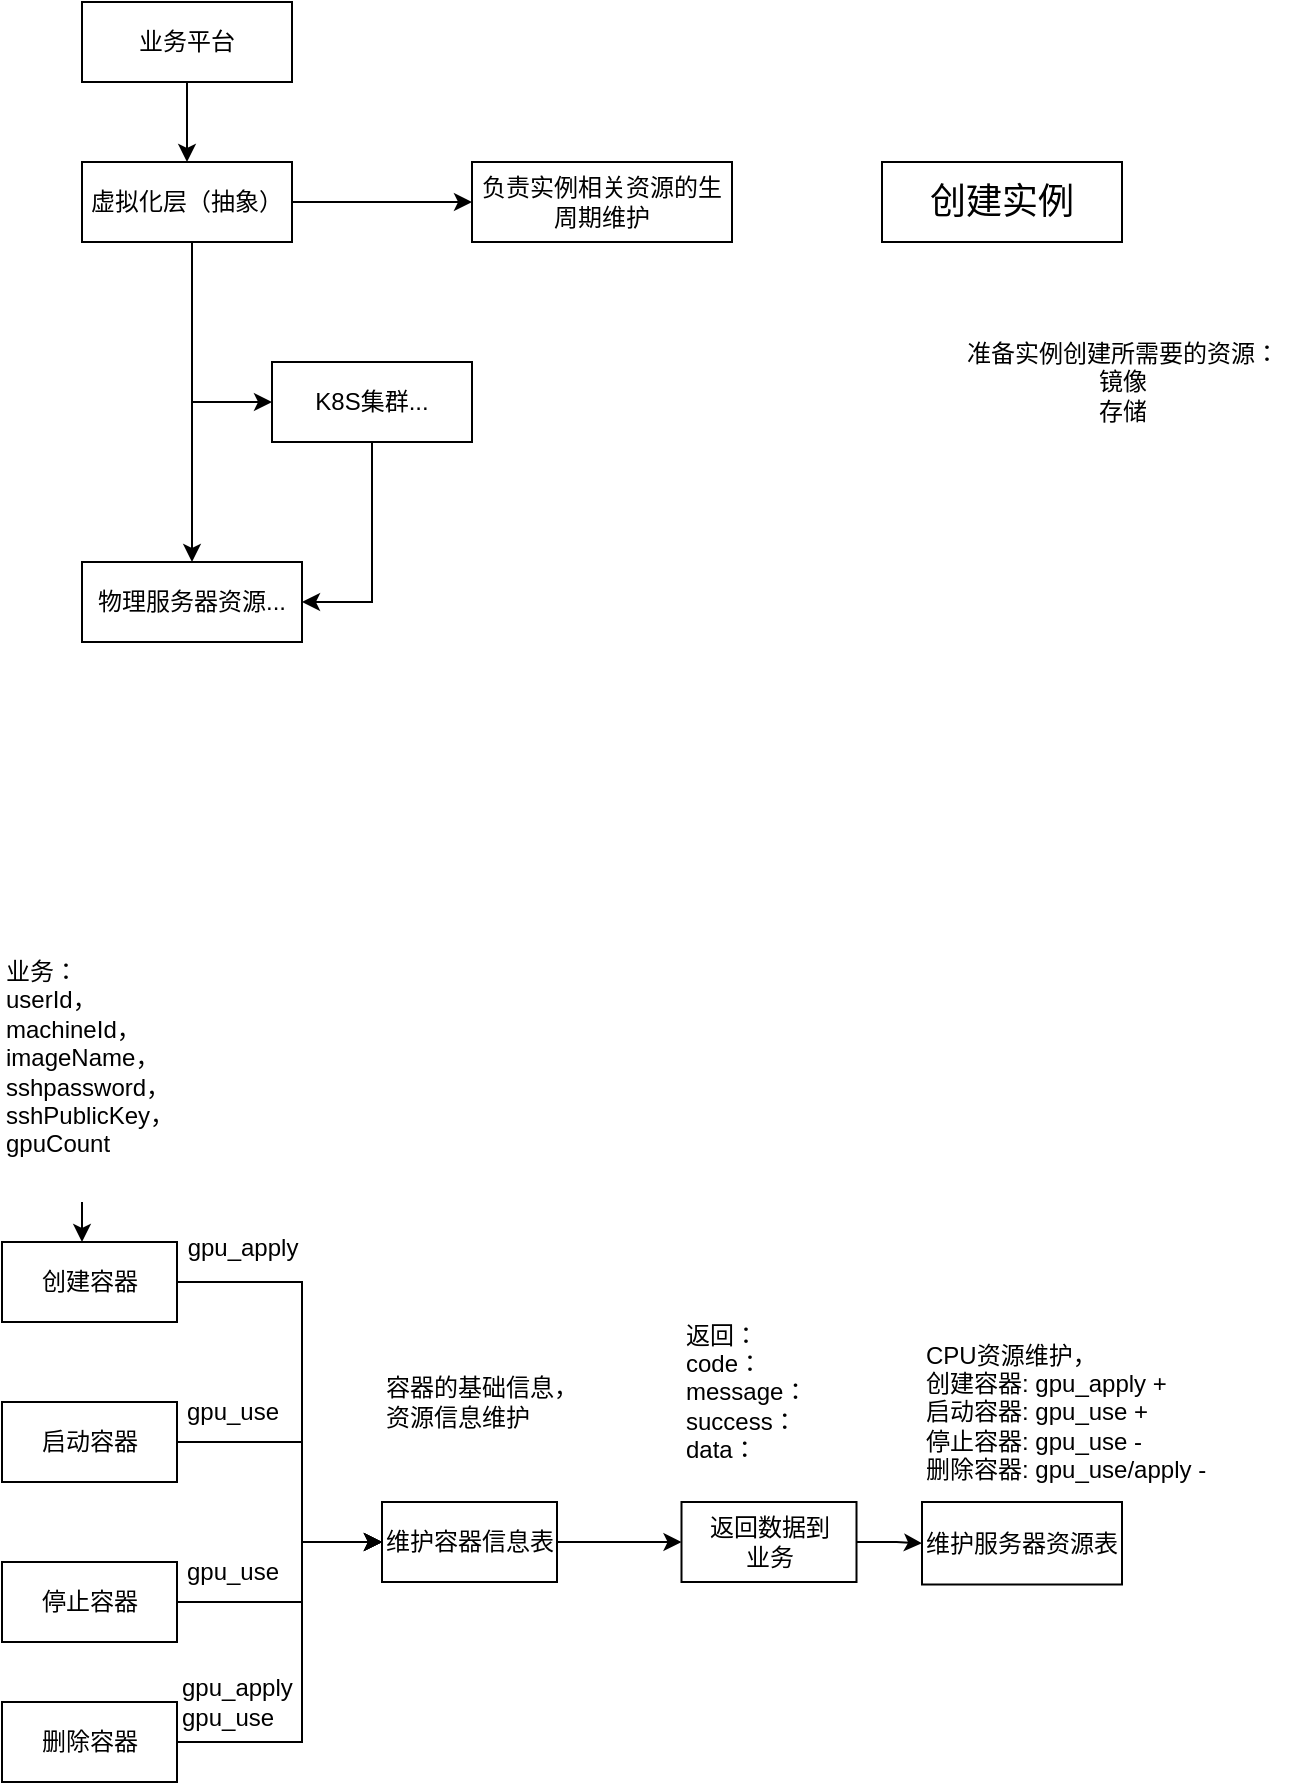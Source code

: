<mxfile version="24.7.6">
  <diagram name="第 1 页" id="KwSZ7kVVmPbDGJ6hqoho">
    <mxGraphModel dx="809" dy="531" grid="1" gridSize="10" guides="1" tooltips="1" connect="1" arrows="1" fold="1" page="1" pageScale="1" pageWidth="827" pageHeight="1169" math="0" shadow="0">
      <root>
        <mxCell id="0" />
        <mxCell id="1" parent="0" />
        <mxCell id="UHZfjMjKsQxdZFrNLwMT-3" value="&lt;font style=&quot;font-size: 18px;&quot;&gt;创建实例&lt;/font&gt;" style="rounded=0;whiteSpace=wrap;html=1;" vertex="1" parent="1">
          <mxGeometry x="480" y="240" width="120" height="40" as="geometry" />
        </mxCell>
        <mxCell id="UHZfjMjKsQxdZFrNLwMT-4" value="准备实例创建所需要的资源：&lt;br&gt;镜像&lt;div&gt;存储&lt;/div&gt;" style="text;html=1;align=center;verticalAlign=middle;resizable=0;points=[];autosize=1;strokeColor=none;fillColor=none;" vertex="1" parent="1">
          <mxGeometry x="510" y="320" width="180" height="60" as="geometry" />
        </mxCell>
        <mxCell id="UHZfjMjKsQxdZFrNLwMT-17" style="edgeStyle=orthogonalEdgeStyle;rounded=0;orthogonalLoop=1;jettySize=auto;html=1;exitX=1;exitY=0.5;exitDx=0;exitDy=0;" edge="1" parent="1" source="UHZfjMjKsQxdZFrNLwMT-5">
          <mxGeometry relative="1" as="geometry">
            <mxPoint x="185.069" y="180.034" as="targetPoint" />
          </mxGeometry>
        </mxCell>
        <mxCell id="UHZfjMjKsQxdZFrNLwMT-5" value="业务平台" style="rounded=0;whiteSpace=wrap;html=1;" vertex="1" parent="1">
          <mxGeometry x="80" y="160" width="105" height="40" as="geometry" />
        </mxCell>
        <mxCell id="UHZfjMjKsQxdZFrNLwMT-14" value="" style="edgeStyle=orthogonalEdgeStyle;rounded=0;orthogonalLoop=1;jettySize=auto;html=1;" edge="1" parent="1" source="UHZfjMjKsQxdZFrNLwMT-6" target="UHZfjMjKsQxdZFrNLwMT-13">
          <mxGeometry relative="1" as="geometry" />
        </mxCell>
        <mxCell id="UHZfjMjKsQxdZFrNLwMT-6" value="虚拟化层（抽象）" style="rounded=0;whiteSpace=wrap;html=1;" vertex="1" parent="1">
          <mxGeometry x="80" y="240" width="105" height="40" as="geometry" />
        </mxCell>
        <mxCell id="UHZfjMjKsQxdZFrNLwMT-7" value="" style="endArrow=classic;html=1;rounded=0;exitX=0.5;exitY=1;exitDx=0;exitDy=0;" edge="1" parent="1" source="UHZfjMjKsQxdZFrNLwMT-5" target="UHZfjMjKsQxdZFrNLwMT-6">
          <mxGeometry width="50" height="50" relative="1" as="geometry">
            <mxPoint x="295" y="410" as="sourcePoint" />
            <mxPoint x="345" y="360" as="targetPoint" />
          </mxGeometry>
        </mxCell>
        <mxCell id="UHZfjMjKsQxdZFrNLwMT-12" value="" style="edgeStyle=orthogonalEdgeStyle;rounded=0;orthogonalLoop=1;jettySize=auto;html=1;entryX=1;entryY=0.5;entryDx=0;entryDy=0;" edge="1" parent="1" source="UHZfjMjKsQxdZFrNLwMT-8" target="UHZfjMjKsQxdZFrNLwMT-11">
          <mxGeometry relative="1" as="geometry">
            <mxPoint x="195" y="460" as="targetPoint" />
            <Array as="points">
              <mxPoint x="225" y="460" />
            </Array>
          </mxGeometry>
        </mxCell>
        <mxCell id="UHZfjMjKsQxdZFrNLwMT-8" value="K8S集群..." style="rounded=0;whiteSpace=wrap;html=1;" vertex="1" parent="1">
          <mxGeometry x="175" y="340" width="100" height="40" as="geometry" />
        </mxCell>
        <mxCell id="UHZfjMjKsQxdZFrNLwMT-11" value="物理服务器资源..." style="rounded=0;whiteSpace=wrap;html=1;" vertex="1" parent="1">
          <mxGeometry x="80" y="440" width="110" height="40" as="geometry" />
        </mxCell>
        <mxCell id="UHZfjMjKsQxdZFrNLwMT-13" value="负责实例相关资源的生周期维护" style="rounded=0;whiteSpace=wrap;html=1;" vertex="1" parent="1">
          <mxGeometry x="275" y="240" width="130" height="40" as="geometry" />
        </mxCell>
        <mxCell id="UHZfjMjKsQxdZFrNLwMT-15" value="" style="endArrow=classic;html=1;rounded=0;entryX=0;entryY=0.5;entryDx=0;entryDy=0;" edge="1" parent="1" target="UHZfjMjKsQxdZFrNLwMT-8">
          <mxGeometry width="50" height="50" relative="1" as="geometry">
            <mxPoint x="135" y="290" as="sourcePoint" />
            <mxPoint x="345" y="290" as="targetPoint" />
            <Array as="points">
              <mxPoint x="135" y="330" />
              <mxPoint x="135" y="360" />
            </Array>
          </mxGeometry>
        </mxCell>
        <mxCell id="UHZfjMjKsQxdZFrNLwMT-16" value="" style="endArrow=classic;html=1;rounded=0;entryX=0.5;entryY=0;entryDx=0;entryDy=0;" edge="1" parent="1" target="UHZfjMjKsQxdZFrNLwMT-11">
          <mxGeometry width="50" height="50" relative="1" as="geometry">
            <mxPoint x="135" y="280" as="sourcePoint" />
            <mxPoint x="225" y="350" as="targetPoint" />
          </mxGeometry>
        </mxCell>
        <mxCell id="UHZfjMjKsQxdZFrNLwMT-32" value="" style="edgeStyle=orthogonalEdgeStyle;rounded=0;orthogonalLoop=1;jettySize=auto;html=1;" edge="1" parent="1" source="UHZfjMjKsQxdZFrNLwMT-18" target="UHZfjMjKsQxdZFrNLwMT-31">
          <mxGeometry relative="1" as="geometry">
            <Array as="points">
              <mxPoint x="190" y="800" />
              <mxPoint x="190" y="930" />
            </Array>
          </mxGeometry>
        </mxCell>
        <mxCell id="UHZfjMjKsQxdZFrNLwMT-18" value="创建容器" style="rounded=0;whiteSpace=wrap;html=1;" vertex="1" parent="1">
          <mxGeometry x="40" y="780" width="87.5" height="40" as="geometry" />
        </mxCell>
        <mxCell id="UHZfjMjKsQxdZFrNLwMT-44" value="" style="edgeStyle=orthogonalEdgeStyle;rounded=0;orthogonalLoop=1;jettySize=auto;html=1;exitX=1;exitY=0.5;exitDx=0;exitDy=0;" edge="1" parent="1" source="UHZfjMjKsQxdZFrNLwMT-19" target="UHZfjMjKsQxdZFrNLwMT-31">
          <mxGeometry relative="1" as="geometry">
            <Array as="points">
              <mxPoint x="190" y="880" />
              <mxPoint x="190" y="930" />
            </Array>
          </mxGeometry>
        </mxCell>
        <mxCell id="UHZfjMjKsQxdZFrNLwMT-19" value="启动容器" style="rounded=0;whiteSpace=wrap;html=1;" vertex="1" parent="1">
          <mxGeometry x="40" y="860" width="87.5" height="40" as="geometry" />
        </mxCell>
        <mxCell id="UHZfjMjKsQxdZFrNLwMT-45" value="" style="edgeStyle=orthogonalEdgeStyle;rounded=0;orthogonalLoop=1;jettySize=auto;html=1;" edge="1" parent="1" source="UHZfjMjKsQxdZFrNLwMT-20" target="UHZfjMjKsQxdZFrNLwMT-31">
          <mxGeometry relative="1" as="geometry">
            <Array as="points">
              <mxPoint x="190" y="960" />
              <mxPoint x="190" y="930" />
            </Array>
          </mxGeometry>
        </mxCell>
        <mxCell id="UHZfjMjKsQxdZFrNLwMT-20" value="停止容器" style="rounded=0;whiteSpace=wrap;html=1;" vertex="1" parent="1">
          <mxGeometry x="40" y="940" width="87.5" height="40" as="geometry" />
        </mxCell>
        <mxCell id="UHZfjMjKsQxdZFrNLwMT-47" value="" style="edgeStyle=orthogonalEdgeStyle;rounded=0;orthogonalLoop=1;jettySize=auto;html=1;entryX=0;entryY=0.5;entryDx=0;entryDy=0;" edge="1" parent="1" source="UHZfjMjKsQxdZFrNLwMT-22" target="UHZfjMjKsQxdZFrNLwMT-31">
          <mxGeometry relative="1" as="geometry">
            <mxPoint x="207.5" y="1030" as="targetPoint" />
            <Array as="points">
              <mxPoint x="190" y="1030" />
              <mxPoint x="190" y="930" />
            </Array>
          </mxGeometry>
        </mxCell>
        <mxCell id="UHZfjMjKsQxdZFrNLwMT-22" value="删除容器" style="rounded=0;whiteSpace=wrap;html=1;" vertex="1" parent="1">
          <mxGeometry x="40" y="1010" width="87.5" height="40" as="geometry" />
        </mxCell>
        <mxCell id="UHZfjMjKsQxdZFrNLwMT-38" value="" style="edgeStyle=orthogonalEdgeStyle;rounded=0;orthogonalLoop=1;jettySize=auto;html=1;" edge="1" parent="1" source="UHZfjMjKsQxdZFrNLwMT-25" target="UHZfjMjKsQxdZFrNLwMT-18">
          <mxGeometry relative="1" as="geometry">
            <Array as="points">
              <mxPoint x="80" y="770" />
              <mxPoint x="80" y="770" />
            </Array>
          </mxGeometry>
        </mxCell>
        <mxCell id="UHZfjMjKsQxdZFrNLwMT-25" value="业务：&lt;div&gt;userId，&lt;div&gt;machineId，&lt;/div&gt;&lt;div&gt;imageName，&lt;/div&gt;&lt;div&gt;sshpassword，&lt;/div&gt;&lt;div&gt;sshPublicKey，&lt;/div&gt;&lt;div&gt;gpuCount&lt;div&gt;&lt;br style=&quot;text-wrap: wrap;&quot;&gt;&lt;/div&gt;&lt;/div&gt;&lt;/div&gt;" style="text;html=1;align=left;verticalAlign=middle;resizable=0;points=[];autosize=1;strokeColor=none;fillColor=none;" vertex="1" parent="1">
          <mxGeometry x="40" y="630" width="110" height="130" as="geometry" />
        </mxCell>
        <mxCell id="UHZfjMjKsQxdZFrNLwMT-34" value="" style="edgeStyle=orthogonalEdgeStyle;rounded=0;orthogonalLoop=1;jettySize=auto;html=1;" edge="1" parent="1" source="UHZfjMjKsQxdZFrNLwMT-31" target="UHZfjMjKsQxdZFrNLwMT-33">
          <mxGeometry relative="1" as="geometry" />
        </mxCell>
        <mxCell id="UHZfjMjKsQxdZFrNLwMT-31" value="维护容器信息表" style="rounded=0;whiteSpace=wrap;html=1;" vertex="1" parent="1">
          <mxGeometry x="230" y="910" width="87.5" height="40" as="geometry" />
        </mxCell>
        <mxCell id="UHZfjMjKsQxdZFrNLwMT-37" value="" style="edgeStyle=orthogonalEdgeStyle;rounded=0;orthogonalLoop=1;jettySize=auto;html=1;" edge="1" parent="1" source="UHZfjMjKsQxdZFrNLwMT-33" target="UHZfjMjKsQxdZFrNLwMT-36">
          <mxGeometry relative="1" as="geometry" />
        </mxCell>
        <mxCell id="UHZfjMjKsQxdZFrNLwMT-33" value="返回数据到&lt;div&gt;&lt;span style=&quot;background-color: initial;&quot;&gt;业务&lt;/span&gt;&lt;br&gt;&lt;/div&gt;" style="rounded=0;whiteSpace=wrap;html=1;" vertex="1" parent="1">
          <mxGeometry x="379.75" y="910" width="87.5" height="40" as="geometry" />
        </mxCell>
        <mxCell id="UHZfjMjKsQxdZFrNLwMT-36" value="&lt;div&gt;维护服务器资源表&lt;/div&gt;" style="rounded=0;whiteSpace=wrap;html=1;" vertex="1" parent="1">
          <mxGeometry x="500" y="910" width="100" height="41.25" as="geometry" />
        </mxCell>
        <mxCell id="UHZfjMjKsQxdZFrNLwMT-40" value="返回：&lt;div&gt;code：&lt;div&gt;message：&lt;/div&gt;&lt;div&gt;success：&lt;/div&gt;&lt;div&gt;data：&lt;/div&gt;&lt;/div&gt;" style="text;html=1;align=left;verticalAlign=middle;resizable=0;points=[];autosize=1;strokeColor=none;fillColor=none;" vertex="1" parent="1">
          <mxGeometry x="379.75" y="810" width="80" height="90" as="geometry" />
        </mxCell>
        <mxCell id="UHZfjMjKsQxdZFrNLwMT-48" value="容器的基础信息，&lt;div&gt;资源信息维护&lt;/div&gt;" style="text;html=1;align=left;verticalAlign=middle;resizable=0;points=[];autosize=1;strokeColor=none;fillColor=none;" vertex="1" parent="1">
          <mxGeometry x="230" y="840" width="120" height="40" as="geometry" />
        </mxCell>
        <mxCell id="UHZfjMjKsQxdZFrNLwMT-49" value="CPU资源维护，&lt;div&gt;创建容器: gpu_apply +&lt;div&gt;启动容器: gpu_use +&lt;/div&gt;&lt;div&gt;停止容器: gpu_use -&lt;/div&gt;&lt;div&gt;删除容器: gpu_use/apply -&lt;/div&gt;&lt;/div&gt;" style="text;html=1;align=left;verticalAlign=middle;resizable=0;points=[];autosize=1;strokeColor=none;fillColor=none;" vertex="1" parent="1">
          <mxGeometry x="500" y="820" width="160" height="90" as="geometry" />
        </mxCell>
        <mxCell id="UHZfjMjKsQxdZFrNLwMT-50" value="gpu_apply" style="text;html=1;align=center;verticalAlign=middle;resizable=0;points=[];autosize=1;strokeColor=none;fillColor=none;" vertex="1" parent="1">
          <mxGeometry x="120" y="768" width="80" height="30" as="geometry" />
        </mxCell>
        <mxCell id="UHZfjMjKsQxdZFrNLwMT-51" value="gpu_use" style="text;html=1;align=center;verticalAlign=middle;resizable=0;points=[];autosize=1;strokeColor=none;fillColor=none;" vertex="1" parent="1">
          <mxGeometry x="120" y="850" width="70" height="30" as="geometry" />
        </mxCell>
        <mxCell id="UHZfjMjKsQxdZFrNLwMT-52" value="gpu_use" style="text;html=1;align=center;verticalAlign=middle;resizable=0;points=[];autosize=1;strokeColor=none;fillColor=none;" vertex="1" parent="1">
          <mxGeometry x="120" y="930" width="70" height="30" as="geometry" />
        </mxCell>
        <mxCell id="UHZfjMjKsQxdZFrNLwMT-53" value="gpu_apply&lt;br&gt;gpu_use" style="text;html=1;align=left;verticalAlign=middle;resizable=0;points=[];autosize=1;strokeColor=none;fillColor=none;" vertex="1" parent="1">
          <mxGeometry x="127.5" y="990" width="80" height="40" as="geometry" />
        </mxCell>
      </root>
    </mxGraphModel>
  </diagram>
</mxfile>
